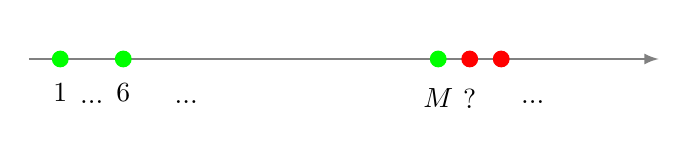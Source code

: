 \begin{tikzpicture}[node distance=0.1cm,>=latex,scale=0.4, dot/.style={circle,inner sep=1pt,fill,label={#1}, name=#1}]

\draw [xshift=1cm] node[circle,fill,inner sep=8pt, color = white, label=below:$...$] {};
\draw [xshift=4cm] node[circle,fill,inner sep=8pt, color = white, label=below:$...$] {};
\draw [xshift=13cm] node[circle,fill,inner sep=5pt, color = white, label=below:$?$] {};

\draw [xshift=15cm] node[circle,fill,inner sep=8pt, color = white, label=below:$...$] {};

\draw[gray,thick,->] ({-1}, 0) -- (19, 0) {};

\tikzstyle{every node}=[draw,shape=circle]

\draw [xshift=0cm] node[circle,fill,color=green,inner sep=2pt,label=below:$1$]{};
\draw [xshift=2cm] node[circle,fill,color=green,inner sep=2pt,label=below:$6$]{};

\draw [xshift=12cm] node[circle,fill,color=green,inner sep=2pt,label=below:$M$]{};
\draw [xshift=13cm] node[circle,fill,color=red,inner sep=2pt]{};
\draw [xshift=14cm] node[circle,fill,color=red,inner sep=2pt]{};
\end{tikzpicture}